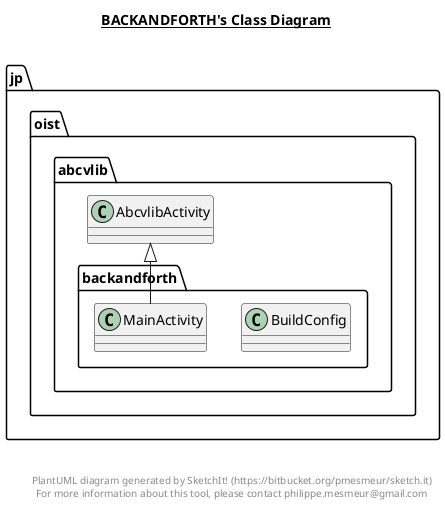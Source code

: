 @startuml

title __BACKANDFORTH's Class Diagram__\n

  namespace jp.oist.abcvlib.backandforth {
    class jp.oist.abcvlib.backandforth.BuildConfig {
    }
  }
  

  namespace jp.oist.abcvlib.backandforth {
    class jp.oist.abcvlib.backandforth.MainActivity {
    }
  }
  

  jp.oist.abcvlib.backandforth.MainActivity -up-|> jp.oist.abcvlib.AbcvlibActivity


right footer


PlantUML diagram generated by SketchIt! (https://bitbucket.org/pmesmeur/sketch.it)
For more information about this tool, please contact philippe.mesmeur@gmail.com
endfooter

@enduml
